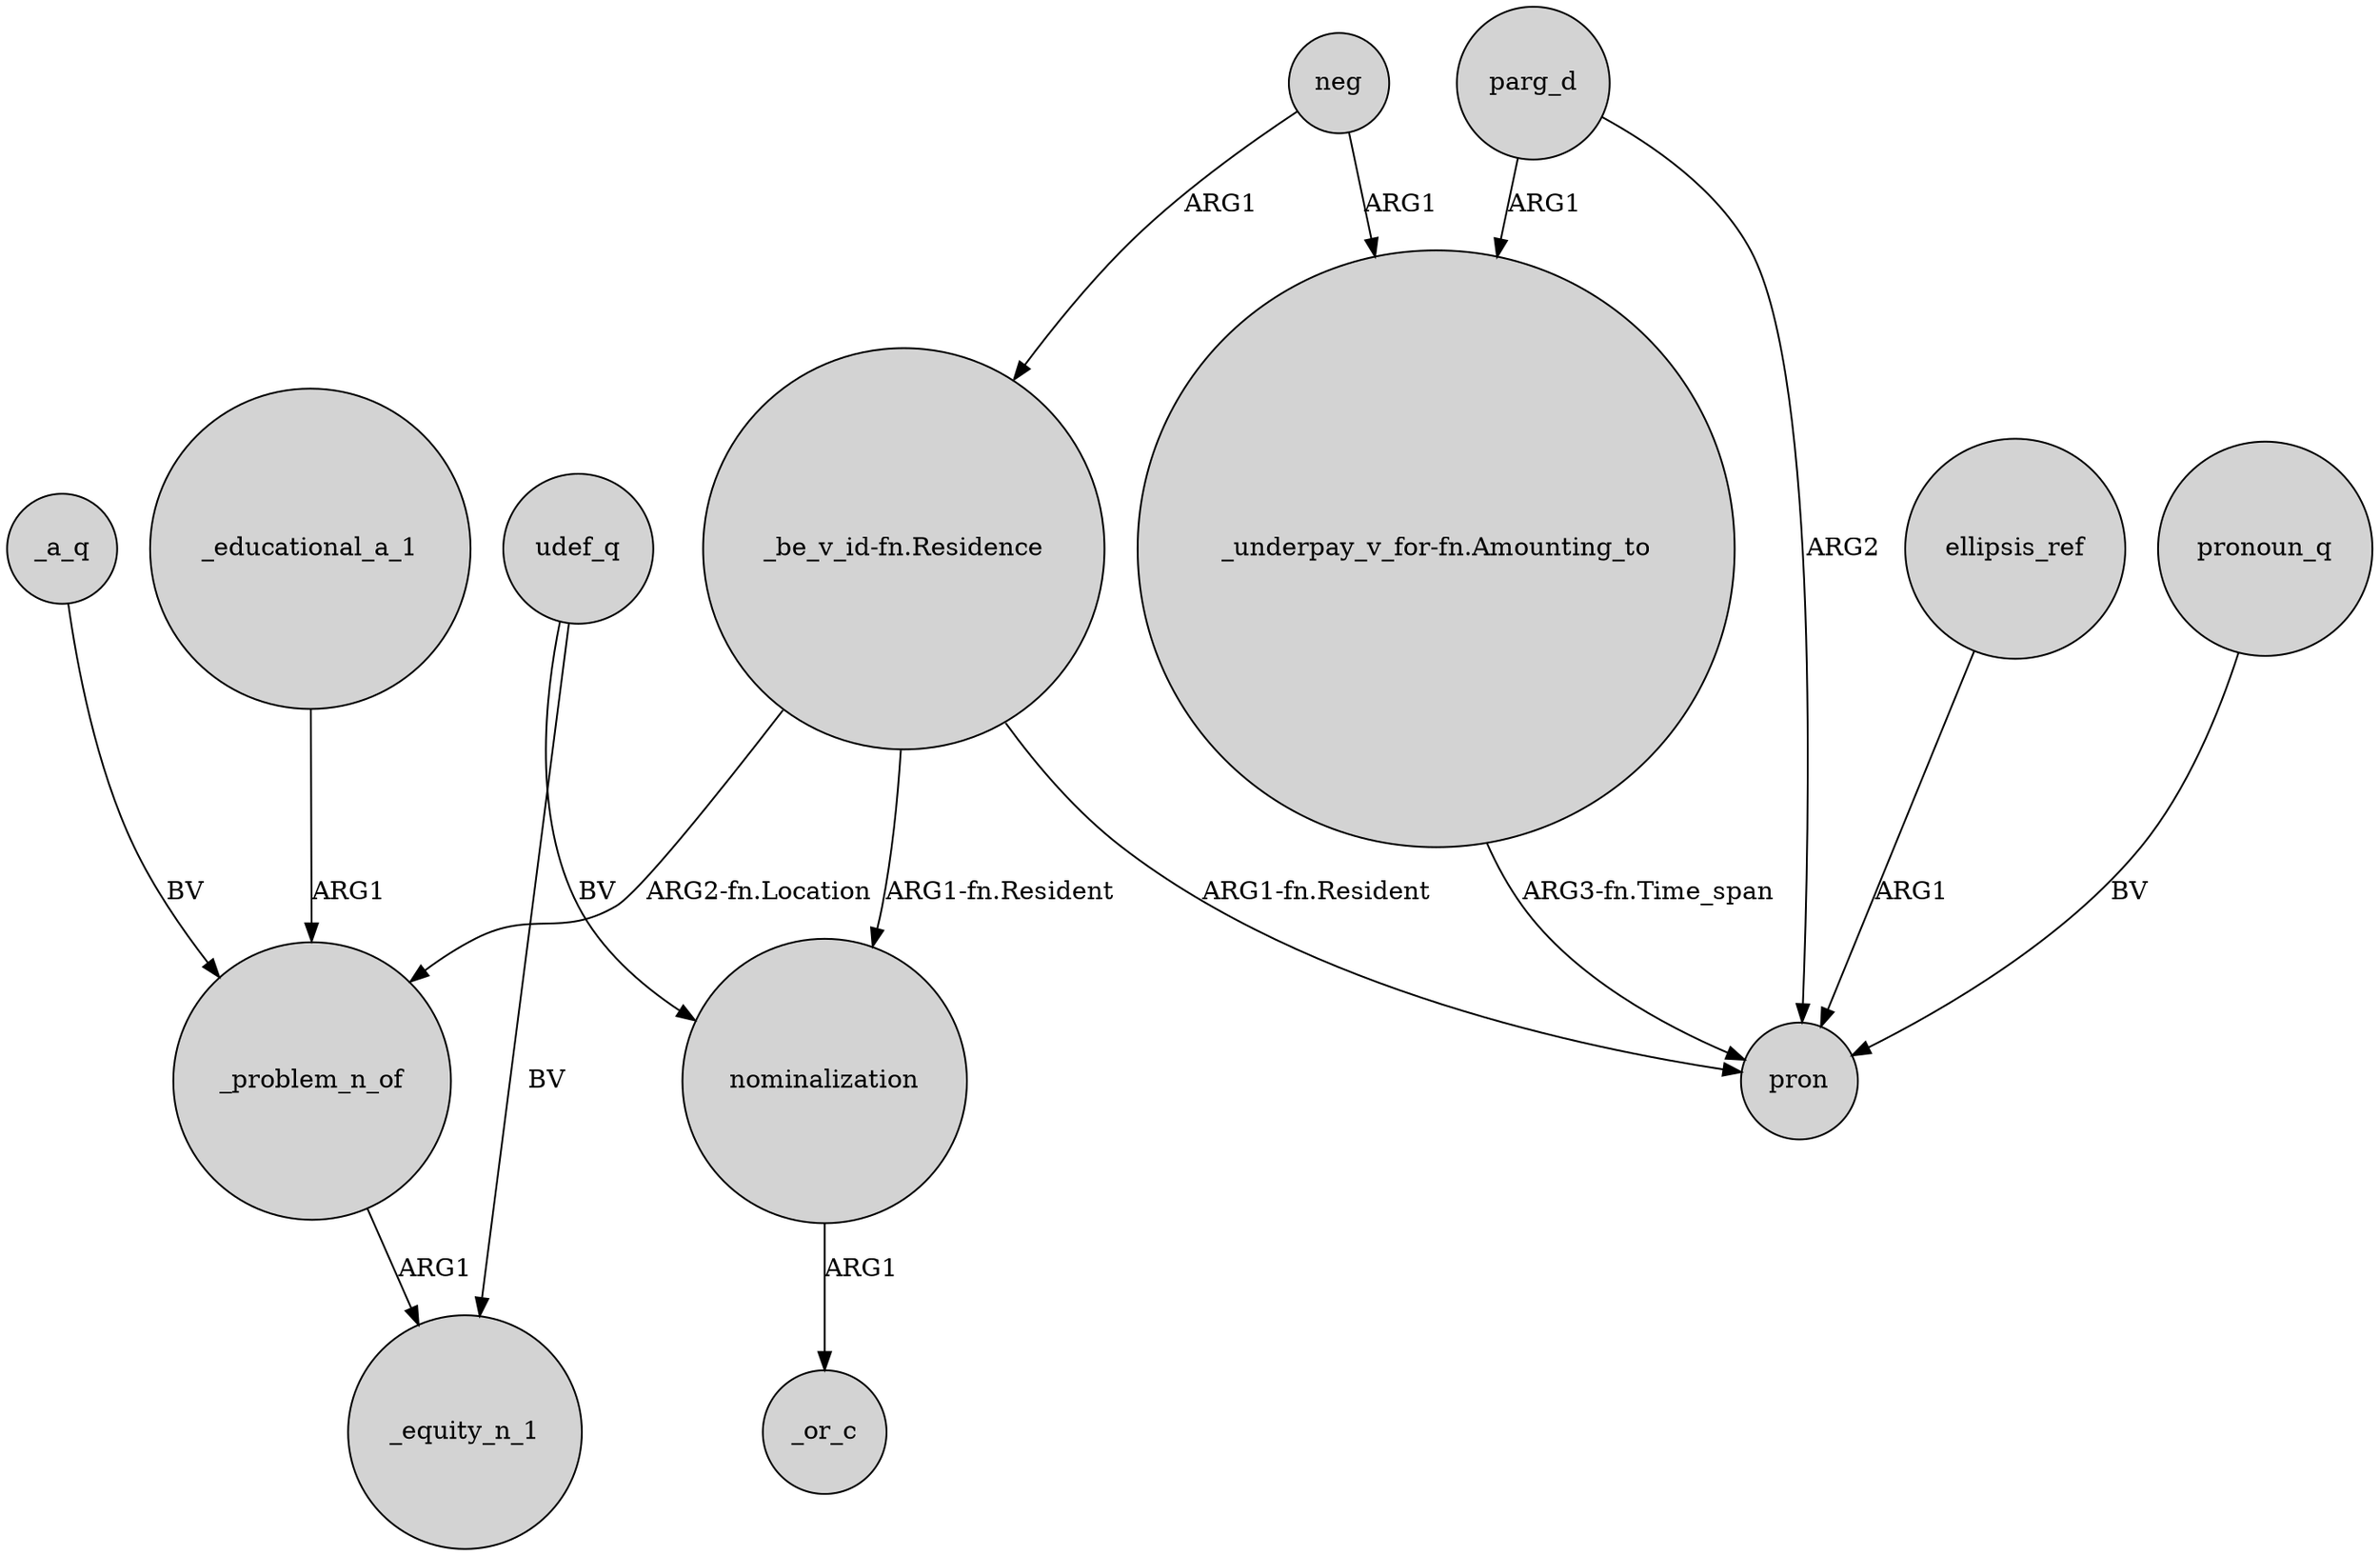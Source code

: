 digraph {
	node [shape=circle style=filled]
	"_be_v_id-fn.Residence" -> _problem_n_of [label="ARG2-fn.Location"]
	neg -> "_underpay_v_for-fn.Amounting_to" [label=ARG1]
	_a_q -> _problem_n_of [label=BV]
	_problem_n_of -> _equity_n_1 [label=ARG1]
	"_be_v_id-fn.Residence" -> pron [label="ARG1-fn.Resident"]
	parg_d -> pron [label=ARG2]
	_educational_a_1 -> _problem_n_of [label=ARG1]
	"_underpay_v_for-fn.Amounting_to" -> pron [label="ARG3-fn.Time_span"]
	neg -> "_be_v_id-fn.Residence" [label=ARG1]
	"_be_v_id-fn.Residence" -> nominalization [label="ARG1-fn.Resident"]
	udef_q -> nominalization [label=BV]
	ellipsis_ref -> pron [label=ARG1]
	nominalization -> _or_c [label=ARG1]
	pronoun_q -> pron [label=BV]
	parg_d -> "_underpay_v_for-fn.Amounting_to" [label=ARG1]
	udef_q -> _equity_n_1 [label=BV]
}
